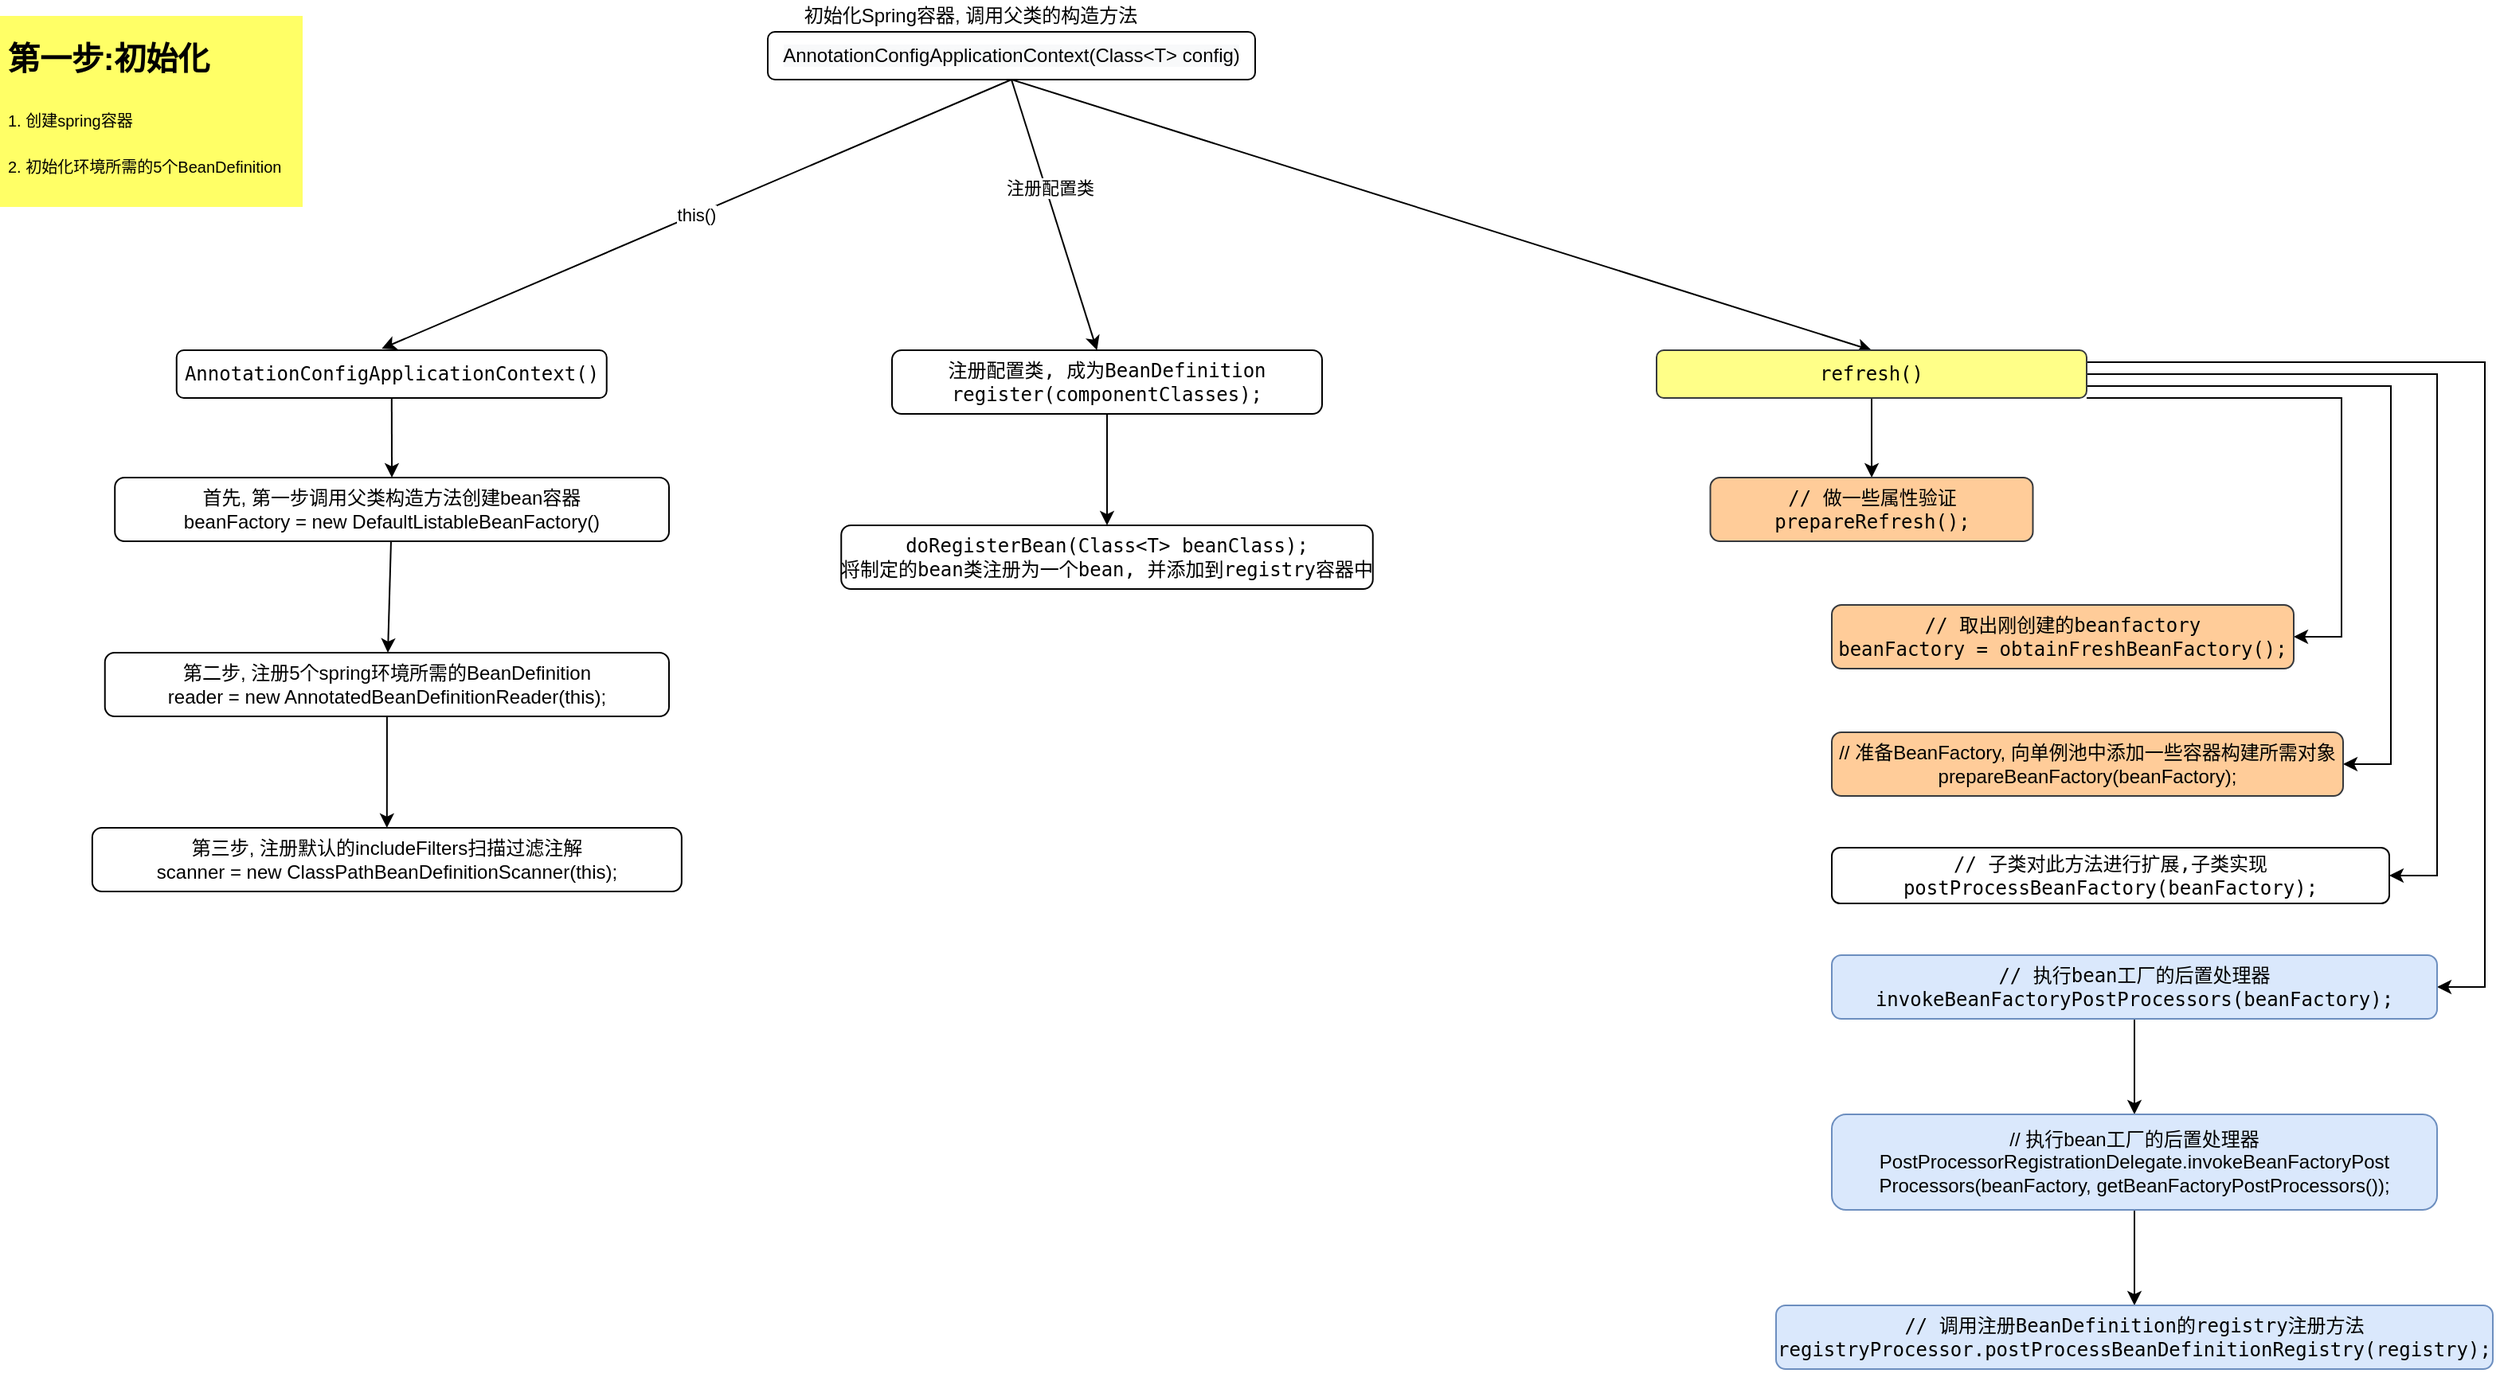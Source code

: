 <mxfile version="14.6.10" type="github">
  <diagram id="TbQEEp9MMA1_F5JZQG8T" name="第 1 页">
    <mxGraphModel dx="946" dy="590" grid="1" gridSize="10" guides="1" tooltips="1" connect="1" arrows="1" fold="1" page="1" pageScale="1" pageWidth="827" pageHeight="1169" math="0" shadow="0">
      <root>
        <mxCell id="0" />
        <mxCell id="1" parent="0" />
        <mxCell id="SgbAIxtXmt1jCM66Tc68-1" value="this()" style="rounded=0;orthogonalLoop=1;jettySize=auto;html=1;exitX=0.5;exitY=1;exitDx=0;exitDy=0;entryX=0.477;entryY=-0.033;entryDx=0;entryDy=0;entryPerimeter=0;" parent="1" source="SgbAIxtXmt1jCM66Tc68-5" target="SgbAIxtXmt1jCM66Tc68-9" edge="1">
          <mxGeometry relative="1" as="geometry">
            <mxPoint x="250" y="190" as="targetPoint" />
          </mxGeometry>
        </mxCell>
        <mxCell id="SgbAIxtXmt1jCM66Tc68-2" style="rounded=0;orthogonalLoop=1;jettySize=auto;html=1;exitX=0.5;exitY=1;exitDx=0;exitDy=0;" parent="1" source="SgbAIxtXmt1jCM66Tc68-5" target="SgbAIxtXmt1jCM66Tc68-10" edge="1">
          <mxGeometry relative="1" as="geometry" />
        </mxCell>
        <mxCell id="SgbAIxtXmt1jCM66Tc68-3" value="注册配置类" style="edgeLabel;html=1;align=center;verticalAlign=middle;resizable=0;points=[];" parent="SgbAIxtXmt1jCM66Tc68-2" vertex="1" connectable="0">
          <mxGeometry x="-0.2" y="2" relative="1" as="geometry">
            <mxPoint as="offset" />
          </mxGeometry>
        </mxCell>
        <mxCell id="SgbAIxtXmt1jCM66Tc68-4" style="edgeStyle=none;rounded=0;orthogonalLoop=1;jettySize=auto;html=1;exitX=0.5;exitY=1;exitDx=0;exitDy=0;entryX=0.5;entryY=0;entryDx=0;entryDy=0;" parent="1" source="SgbAIxtXmt1jCM66Tc68-5" target="SgbAIxtXmt1jCM66Tc68-11" edge="1">
          <mxGeometry relative="1" as="geometry" />
        </mxCell>
        <mxCell id="SgbAIxtXmt1jCM66Tc68-5" value="&lt;span style=&quot;color: rgb(0 , 0 , 0) ; font-family: &amp;#34;helvetica&amp;#34; ; font-size: 12px ; font-style: normal ; font-weight: 400 ; letter-spacing: normal ; text-align: center ; text-indent: 0px ; text-transform: none ; word-spacing: 0px ; background-color: rgb(248 , 249 , 250) ; display: inline ; float: none&quot;&gt;AnnotationConfigApplicationContext(Class&amp;lt;T&amp;gt; config)&lt;/span&gt;" style="rounded=1;whiteSpace=wrap;html=1;" parent="1" vertex="1">
          <mxGeometry x="492" y="40" width="306" height="30" as="geometry" />
        </mxCell>
        <mxCell id="SgbAIxtXmt1jCM66Tc68-6" value="初始化Spring容器, 调用父类的构造方法" style="text;html=1;strokeColor=none;fillColor=none;align=center;verticalAlign=middle;whiteSpace=wrap;rounded=0;" parent="1" vertex="1">
          <mxGeometry x="510" y="20" width="219" height="20" as="geometry" />
        </mxCell>
        <mxCell id="SgbAIxtXmt1jCM66Tc68-7" value="&lt;h1&gt;&lt;sub&gt;第一步:初始化&lt;/sub&gt;&lt;/h1&gt;&lt;p&gt;&lt;sub&gt;1. 创建spring容器&lt;/sub&gt;&lt;/p&gt;&lt;p&gt;&lt;sub&gt;2. 初始化环境所需的5个BeanDefinition&lt;/sub&gt;&lt;/p&gt;&lt;p&gt;&lt;br&gt;&lt;/p&gt;" style="text;html=1;strokeColor=none;fillColor=#FFFF66;spacing=5;spacingTop=-20;whiteSpace=wrap;overflow=hidden;rounded=0;" parent="1" vertex="1">
          <mxGeometry x="10" y="30" width="190" height="120" as="geometry" />
        </mxCell>
        <mxCell id="SgbAIxtXmt1jCM66Tc68-8" value="" style="edgeStyle=none;rounded=0;orthogonalLoop=1;jettySize=auto;html=1;" parent="1" source="SgbAIxtXmt1jCM66Tc68-9" target="SgbAIxtXmt1jCM66Tc68-13" edge="1">
          <mxGeometry relative="1" as="geometry" />
        </mxCell>
        <mxCell id="SgbAIxtXmt1jCM66Tc68-9" value="&lt;pre&gt;&lt;pre&gt;AnnotationConfigApplicationContext()&lt;/pre&gt;&lt;/pre&gt;" style="rounded=1;whiteSpace=wrap;html=1;labelBackgroundColor=none;fillColor=#FFFFFF;" parent="1" vertex="1">
          <mxGeometry x="120.87" y="240" width="270" height="30" as="geometry" />
        </mxCell>
        <mxCell id="SgbAIxtXmt1jCM66Tc68-18" value="" style="edgeStyle=orthogonalEdgeStyle;rounded=0;orthogonalLoop=1;jettySize=auto;html=1;" parent="1" source="SgbAIxtXmt1jCM66Tc68-10" target="SgbAIxtXmt1jCM66Tc68-17" edge="1">
          <mxGeometry relative="1" as="geometry" />
        </mxCell>
        <mxCell id="SgbAIxtXmt1jCM66Tc68-10" value="&lt;pre&gt;&lt;pre&gt;&lt;pre&gt;注册配置类, 成为BeanDefinition&lt;br/&gt;register(componentClasses);&lt;br&gt;&lt;/pre&gt;&lt;/pre&gt;&lt;/pre&gt;" style="rounded=1;whiteSpace=wrap;html=1;labelBackgroundColor=none;fillColor=#FFFFFF;" parent="1" vertex="1">
          <mxGeometry x="570" y="240" width="270" height="40" as="geometry" />
        </mxCell>
        <mxCell id="SgbAIxtXmt1jCM66Tc68-20" value="" style="edgeStyle=orthogonalEdgeStyle;rounded=0;orthogonalLoop=1;jettySize=auto;html=1;" parent="1" source="SgbAIxtXmt1jCM66Tc68-11" target="SgbAIxtXmt1jCM66Tc68-19" edge="1">
          <mxGeometry relative="1" as="geometry" />
        </mxCell>
        <mxCell id="SgbAIxtXmt1jCM66Tc68-22" value="" style="edgeStyle=entityRelationEdgeStyle;rounded=0;orthogonalLoop=1;jettySize=auto;html=1;elbow=vertical;exitX=1;exitY=1;exitDx=0;exitDy=0;" parent="1" source="SgbAIxtXmt1jCM66Tc68-11" target="SgbAIxtXmt1jCM66Tc68-21" edge="1">
          <mxGeometry relative="1" as="geometry" />
        </mxCell>
        <mxCell id="SgbAIxtXmt1jCM66Tc68-26" style="edgeStyle=entityRelationEdgeStyle;rounded=0;orthogonalLoop=1;jettySize=auto;html=1;exitX=1;exitY=0.75;exitDx=0;exitDy=0;" parent="1" source="SgbAIxtXmt1jCM66Tc68-11" target="SgbAIxtXmt1jCM66Tc68-25" edge="1">
          <mxGeometry relative="1" as="geometry" />
        </mxCell>
        <mxCell id="SgbAIxtXmt1jCM66Tc68-29" style="edgeStyle=entityRelationEdgeStyle;rounded=0;orthogonalLoop=1;jettySize=auto;html=1;exitX=1;exitY=0.5;exitDx=0;exitDy=0;" parent="1" source="SgbAIxtXmt1jCM66Tc68-11" target="SgbAIxtXmt1jCM66Tc68-28" edge="1">
          <mxGeometry relative="1" as="geometry" />
        </mxCell>
        <mxCell id="SgbAIxtXmt1jCM66Tc68-32" style="edgeStyle=entityRelationEdgeStyle;rounded=0;orthogonalLoop=1;jettySize=auto;html=1;exitX=1;exitY=0.25;exitDx=0;exitDy=0;" parent="1" source="SgbAIxtXmt1jCM66Tc68-11" target="SgbAIxtXmt1jCM66Tc68-30" edge="1">
          <mxGeometry relative="1" as="geometry" />
        </mxCell>
        <mxCell id="SgbAIxtXmt1jCM66Tc68-11" value="&lt;pre&gt;&lt;pre&gt;&lt;pre&gt;&lt;pre&gt;refresh()&lt;/pre&gt;&lt;/pre&gt;&lt;/pre&gt;&lt;/pre&gt;" style="rounded=1;whiteSpace=wrap;html=1;labelBackgroundColor=none;fillColor=#ffff88;strokeColor=#36393d;" parent="1" vertex="1">
          <mxGeometry x="1050" y="240" width="270" height="30" as="geometry" />
        </mxCell>
        <mxCell id="SgbAIxtXmt1jCM66Tc68-12" value="" style="edgeStyle=none;rounded=0;orthogonalLoop=1;jettySize=auto;html=1;" parent="1" source="SgbAIxtXmt1jCM66Tc68-13" target="SgbAIxtXmt1jCM66Tc68-14" edge="1">
          <mxGeometry relative="1" as="geometry" />
        </mxCell>
        <mxCell id="SgbAIxtXmt1jCM66Tc68-13" value="&lt;div&gt;首先, 第一步调用父类构造方法创建bean容器&lt;/div&gt;&lt;div&gt;beanFactory = new DefaultListableBeanFactory()&lt;/div&gt;" style="whiteSpace=wrap;html=1;rounded=1;fillColor=#FFFFFF;" parent="1" vertex="1">
          <mxGeometry x="82.12" y="320" width="347.88" height="40" as="geometry" />
        </mxCell>
        <mxCell id="SgbAIxtXmt1jCM66Tc68-16" value="" style="edgeStyle=orthogonalEdgeStyle;rounded=0;orthogonalLoop=1;jettySize=auto;html=1;" parent="1" source="SgbAIxtXmt1jCM66Tc68-14" target="SgbAIxtXmt1jCM66Tc68-15" edge="1">
          <mxGeometry relative="1" as="geometry" />
        </mxCell>
        <mxCell id="SgbAIxtXmt1jCM66Tc68-14" value="&lt;div&gt;第二步, 注册5个spring环境所需的BeanDefinition&lt;/div&gt;&lt;div&gt;reader = new AnnotatedBeanDefinitionReader(this);&lt;/div&gt;" style="whiteSpace=wrap;html=1;rounded=1;fillColor=#FFFFFF;" parent="1" vertex="1">
          <mxGeometry x="75.87" y="430" width="354.13" height="40" as="geometry" />
        </mxCell>
        <mxCell id="SgbAIxtXmt1jCM66Tc68-15" value="&lt;div&gt;第三步, 注册默认的includeFilters扫描过滤注解&lt;/div&gt;&lt;div&gt;scanner = new ClassPathBeanDefinitionScanner(this);&lt;/div&gt;" style="whiteSpace=wrap;html=1;rounded=1;fillColor=#FFFFFF;" parent="1" vertex="1">
          <mxGeometry x="67.93" y="540" width="370" height="40" as="geometry" />
        </mxCell>
        <mxCell id="SgbAIxtXmt1jCM66Tc68-17" value="&lt;pre&gt;doRegisterBean(Class&amp;lt;T&amp;gt; beanClass);&lt;br/&gt;将制定的bean类注册为一个bean, 并添加到registry容器中&lt;br&gt;&lt;/pre&gt;" style="whiteSpace=wrap;html=1;rounded=1;fillColor=#FFFFFF;" parent="1" vertex="1">
          <mxGeometry x="538.13" y="350" width="333.75" height="40" as="geometry" />
        </mxCell>
        <mxCell id="SgbAIxtXmt1jCM66Tc68-19" value="&lt;pre&gt;// 做一些属性验证&lt;br/&gt;prepareRefresh();&lt;br&gt;&lt;/pre&gt;" style="whiteSpace=wrap;html=1;rounded=1;fillColor=#ffcc99;strokeColor=#36393d;" parent="1" vertex="1">
          <mxGeometry x="1083.75" y="320" width="202.5" height="40" as="geometry" />
        </mxCell>
        <mxCell id="SgbAIxtXmt1jCM66Tc68-21" value="&lt;pre&gt;// 取出刚创建的beanfactory&lt;br/&gt;beanFactory = obtainFreshBeanFactory();&lt;/pre&gt;" style="whiteSpace=wrap;html=1;rounded=1;fillColor=#ffcc99;strokeColor=#36393d;" parent="1" vertex="1">
          <mxGeometry x="1160" y="400" width="290" height="40" as="geometry" />
        </mxCell>
        <mxCell id="SgbAIxtXmt1jCM66Tc68-25" value="// 准备BeanFactory, 向单例池中添加一些容器构建所需对象&#xa;prepareBeanFactory(beanFactory);" style="whiteSpace=wrap;html=1;rounded=1;fillColor=#ffcc99;gradientDirection=south;strokeColor=#36393d;" parent="1" vertex="1">
          <mxGeometry x="1160" y="480" width="321" height="40" as="geometry" />
        </mxCell>
        <mxCell id="SgbAIxtXmt1jCM66Tc68-27" value="&lt;pre&gt;&lt;br&gt;&lt;/pre&gt;" style="text;html=1;strokeColor=none;fillColor=none;align=center;verticalAlign=middle;whiteSpace=wrap;rounded=0;" parent="1" vertex="1">
          <mxGeometry x="1160" y="520" width="329.5" height="20" as="geometry" />
        </mxCell>
        <mxCell id="SgbAIxtXmt1jCM66Tc68-28" value="&lt;pre&gt;&lt;pre&gt;&lt;pre&gt;// 子类对此方法进行扩展,子类实现&lt;br&gt;postProcessBeanFactory(beanFactory);&lt;/pre&gt;&lt;/pre&gt;&lt;/pre&gt;" style="whiteSpace=wrap;html=1;rounded=1;gradientDirection=south;" parent="1" vertex="1">
          <mxGeometry x="1160" y="552.5" width="350" height="35" as="geometry" />
        </mxCell>
        <mxCell id="SgbAIxtXmt1jCM66Tc68-34" value="" style="edgeStyle=orthogonalEdgeStyle;rounded=0;orthogonalLoop=1;jettySize=auto;html=1;exitX=0.5;exitY=1;exitDx=0;exitDy=0;" parent="1" source="SgbAIxtXmt1jCM66Tc68-30" target="SgbAIxtXmt1jCM66Tc68-33" edge="1">
          <mxGeometry relative="1" as="geometry" />
        </mxCell>
        <mxCell id="SgbAIxtXmt1jCM66Tc68-30" value="&lt;pre&gt;&lt;pre&gt;&lt;pre&gt;&lt;pre&gt;// 执行bean工厂的后置处理器&lt;br&gt;invokeBeanFactoryPostProcessors(beanFactory);&lt;/pre&gt;&lt;/pre&gt;&lt;/pre&gt;&lt;/pre&gt;" style="whiteSpace=wrap;html=1;rounded=1;fillColor=#dae8fc;gradientDirection=south;strokeColor=#6c8ebf;" parent="1" vertex="1">
          <mxGeometry x="1160" y="620" width="380" height="40" as="geometry" />
        </mxCell>
        <mxCell id="DW9ZSwrROhzF2PE8Ei93-4" value="" style="edgeStyle=orthogonalEdgeStyle;rounded=0;orthogonalLoop=1;jettySize=auto;html=1;" edge="1" parent="1" source="SgbAIxtXmt1jCM66Tc68-33" target="DW9ZSwrROhzF2PE8Ei93-3">
          <mxGeometry relative="1" as="geometry" />
        </mxCell>
        <mxCell id="SgbAIxtXmt1jCM66Tc68-33" value="&lt;div&gt;// 执行bean工厂的后置处理器&lt;/div&gt;&lt;div&gt;PostProcessorRegistrationDelegate&lt;span&gt;.invokeBeanFactoryPost&lt;/span&gt;&lt;/div&gt;&lt;div&gt;&lt;span&gt;Processors(&lt;/span&gt;&lt;span&gt;beanFactory, getBeanFactoryPostProcessors());&lt;/span&gt;&lt;/div&gt;" style="whiteSpace=wrap;html=1;rounded=1;gradientDirection=south;fillColor=#dae8fc;strokeColor=#6c8ebf;" parent="1" vertex="1">
          <mxGeometry x="1160" y="720" width="380" height="60" as="geometry" />
        </mxCell>
        <mxCell id="DW9ZSwrROhzF2PE8Ei93-3" value="&lt;pre&gt;// 调用注册BeanDefinition的registry注册方法&lt;br&gt;registryProcessor.postProcessBeanDefinitionRegistry(registry);&lt;/pre&gt;" style="whiteSpace=wrap;html=1;rounded=1;strokeColor=#6c8ebf;fillColor=#dae8fc;gradientDirection=south;" vertex="1" parent="1">
          <mxGeometry x="1125" y="840" width="450" height="40" as="geometry" />
        </mxCell>
      </root>
    </mxGraphModel>
  </diagram>
</mxfile>
